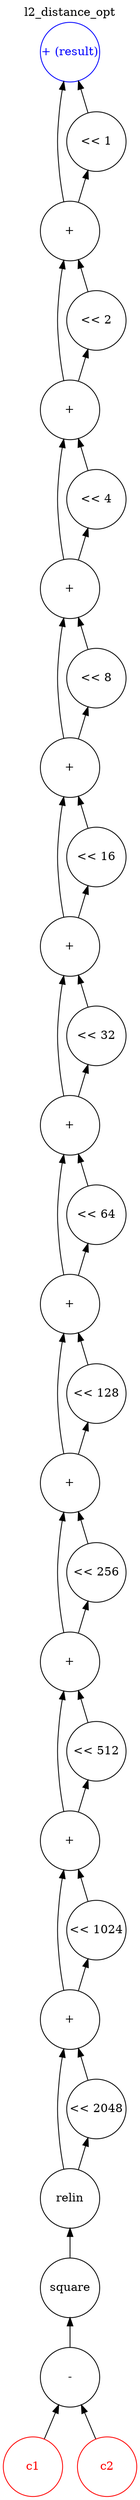 digraph "l2_distance_opt" {
graph [label="l2_distance_opt" labelloc="t"]
node [shape=circle width=1 margin=0]
edge [dir=back]
8201 [label="c1" style=solid color=red fontcolor=red]
8202 [label="c2" style=solid color=red fontcolor=red]
8203 [label="-" style=solid color=black fontcolor=black]
8203 -> 8201
8203 -> 8202
16398 [label="square" style=solid color=black fontcolor=black]
16398 -> 8203
110562 [label="relin" style=solid color=black fontcolor=black]
110562 -> 16398
12302 [label="<< 2048" style=solid color=black fontcolor=black]
12302 -> 110562
110550 [label="+" style=solid color=black fontcolor=black]
110550 -> 12302
110550 -> 110562
104410 [label="<< 1024" style=solid color=black fontcolor=black]
104410 -> 110550
110551 [label="+" style=solid color=black fontcolor=black]
110551 -> 104410
110551 -> 110550
107482 [label="<< 512" style=solid color=black fontcolor=black]
107482 -> 110551
110552 [label="+" style=solid color=black fontcolor=black]
110552 -> 107482
110552 -> 110551
109018 [label="<< 256" style=solid color=black fontcolor=black]
109018 -> 110552
110553 [label="+" style=solid color=black fontcolor=black]
110553 -> 109018
110553 -> 110552
109786 [label="<< 128" style=solid color=black fontcolor=black]
109786 -> 110553
110554 [label="+" style=solid color=black fontcolor=black]
110554 -> 109786
110554 -> 110553
110170 [label="<< 64" style=solid color=black fontcolor=black]
110170 -> 110554
110555 [label="+" style=solid color=black fontcolor=black]
110555 -> 110170
110555 -> 110554
110362 [label="<< 32" style=solid color=black fontcolor=black]
110362 -> 110555
110556 [label="+" style=solid color=black fontcolor=black]
110556 -> 110362
110556 -> 110555
110458 [label="<< 16" style=solid color=black fontcolor=black]
110458 -> 110556
110557 [label="+" style=solid color=black fontcolor=black]
110557 -> 110458
110557 -> 110556
110506 [label="<< 8" style=solid color=black fontcolor=black]
110506 -> 110557
110558 [label="+" style=solid color=black fontcolor=black]
110558 -> 110506
110558 -> 110557
110530 [label="<< 4" style=solid color=black fontcolor=black]
110530 -> 110558
110559 [label="+" style=solid color=black fontcolor=black]
110559 -> 110530
110559 -> 110558
110542 [label="<< 2" style=solid color=black fontcolor=black]
110542 -> 110559
110560 [label="+" style=solid color=black fontcolor=black]
110560 -> 110542
110560 -> 110559
110548 [label="<< 1" style=solid color=black fontcolor=black]
110548 -> 110560
110561 [label="+ (result)" style=solid color=blue fontcolor=blue]
110561 -> 110548
110561 -> 110560
}
